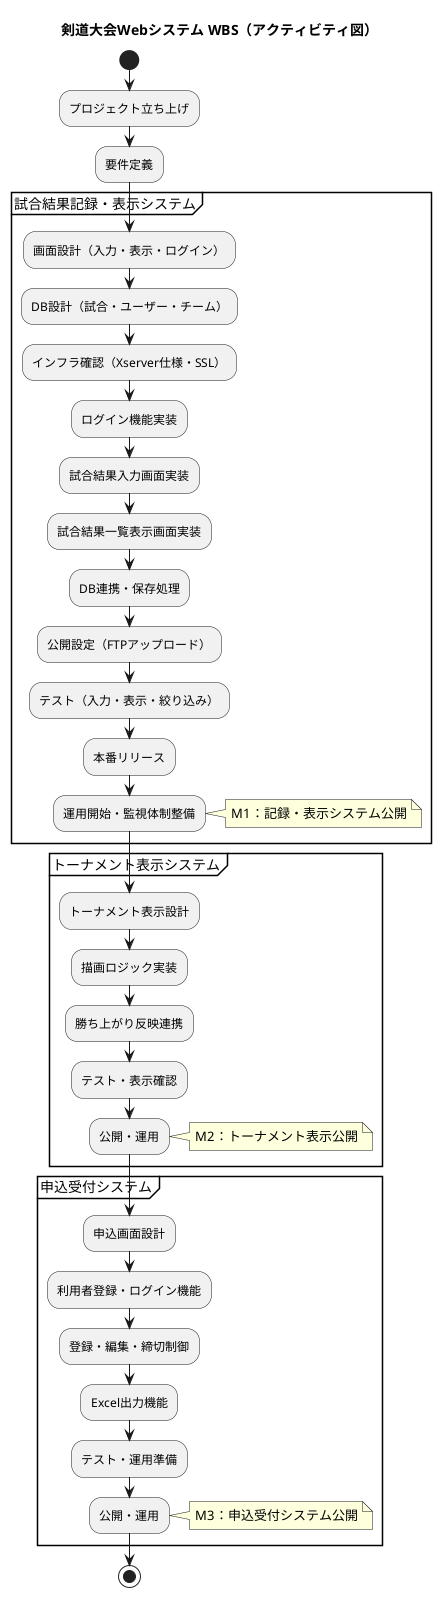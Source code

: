 @startuml プロジェクト全体
title 剣道大会Webシステム WBS（アクティビティ図）

start

:プロジェクト立ち上げ;
:要件定義;

partition 試合結果記録・表示システム {
  :画面設計（入力・表示・ログイン）;
  :DB設計（試合・ユーザー・チーム）;
  :インフラ確認（Xserver仕様・SSL）;
  :ログイン機能実装;
  :試合結果入力画面実装;
  :試合結果一覧表示画面実装;
  :DB連携・保存処理;
  :公開設定（FTPアップロード）;
  :テスト（入力・表示・絞り込み）;
  :本番リリース;
  :運用開始・監視体制整備;
  note right
    M1：記録・表示システム公開
  end note
}

partition トーナメント表示システム {
  :トーナメント表示設計;
  :描画ロジック実装;
  :勝ち上がり反映連携;
  :テスト・表示確認;
  :公開・運用;
  note right
    M2：トーナメント表示公開
  end note
}

partition 申込受付システム {
  :申込画面設計;
  :利用者登録・ログイン機能;
  :登録・編集・締切制御;
  :Excel出力機能;
  :テスト・運用準備;
  :公開・運用;
  note right
    M3：申込受付システム公開
  end note
}

stop
@enduml